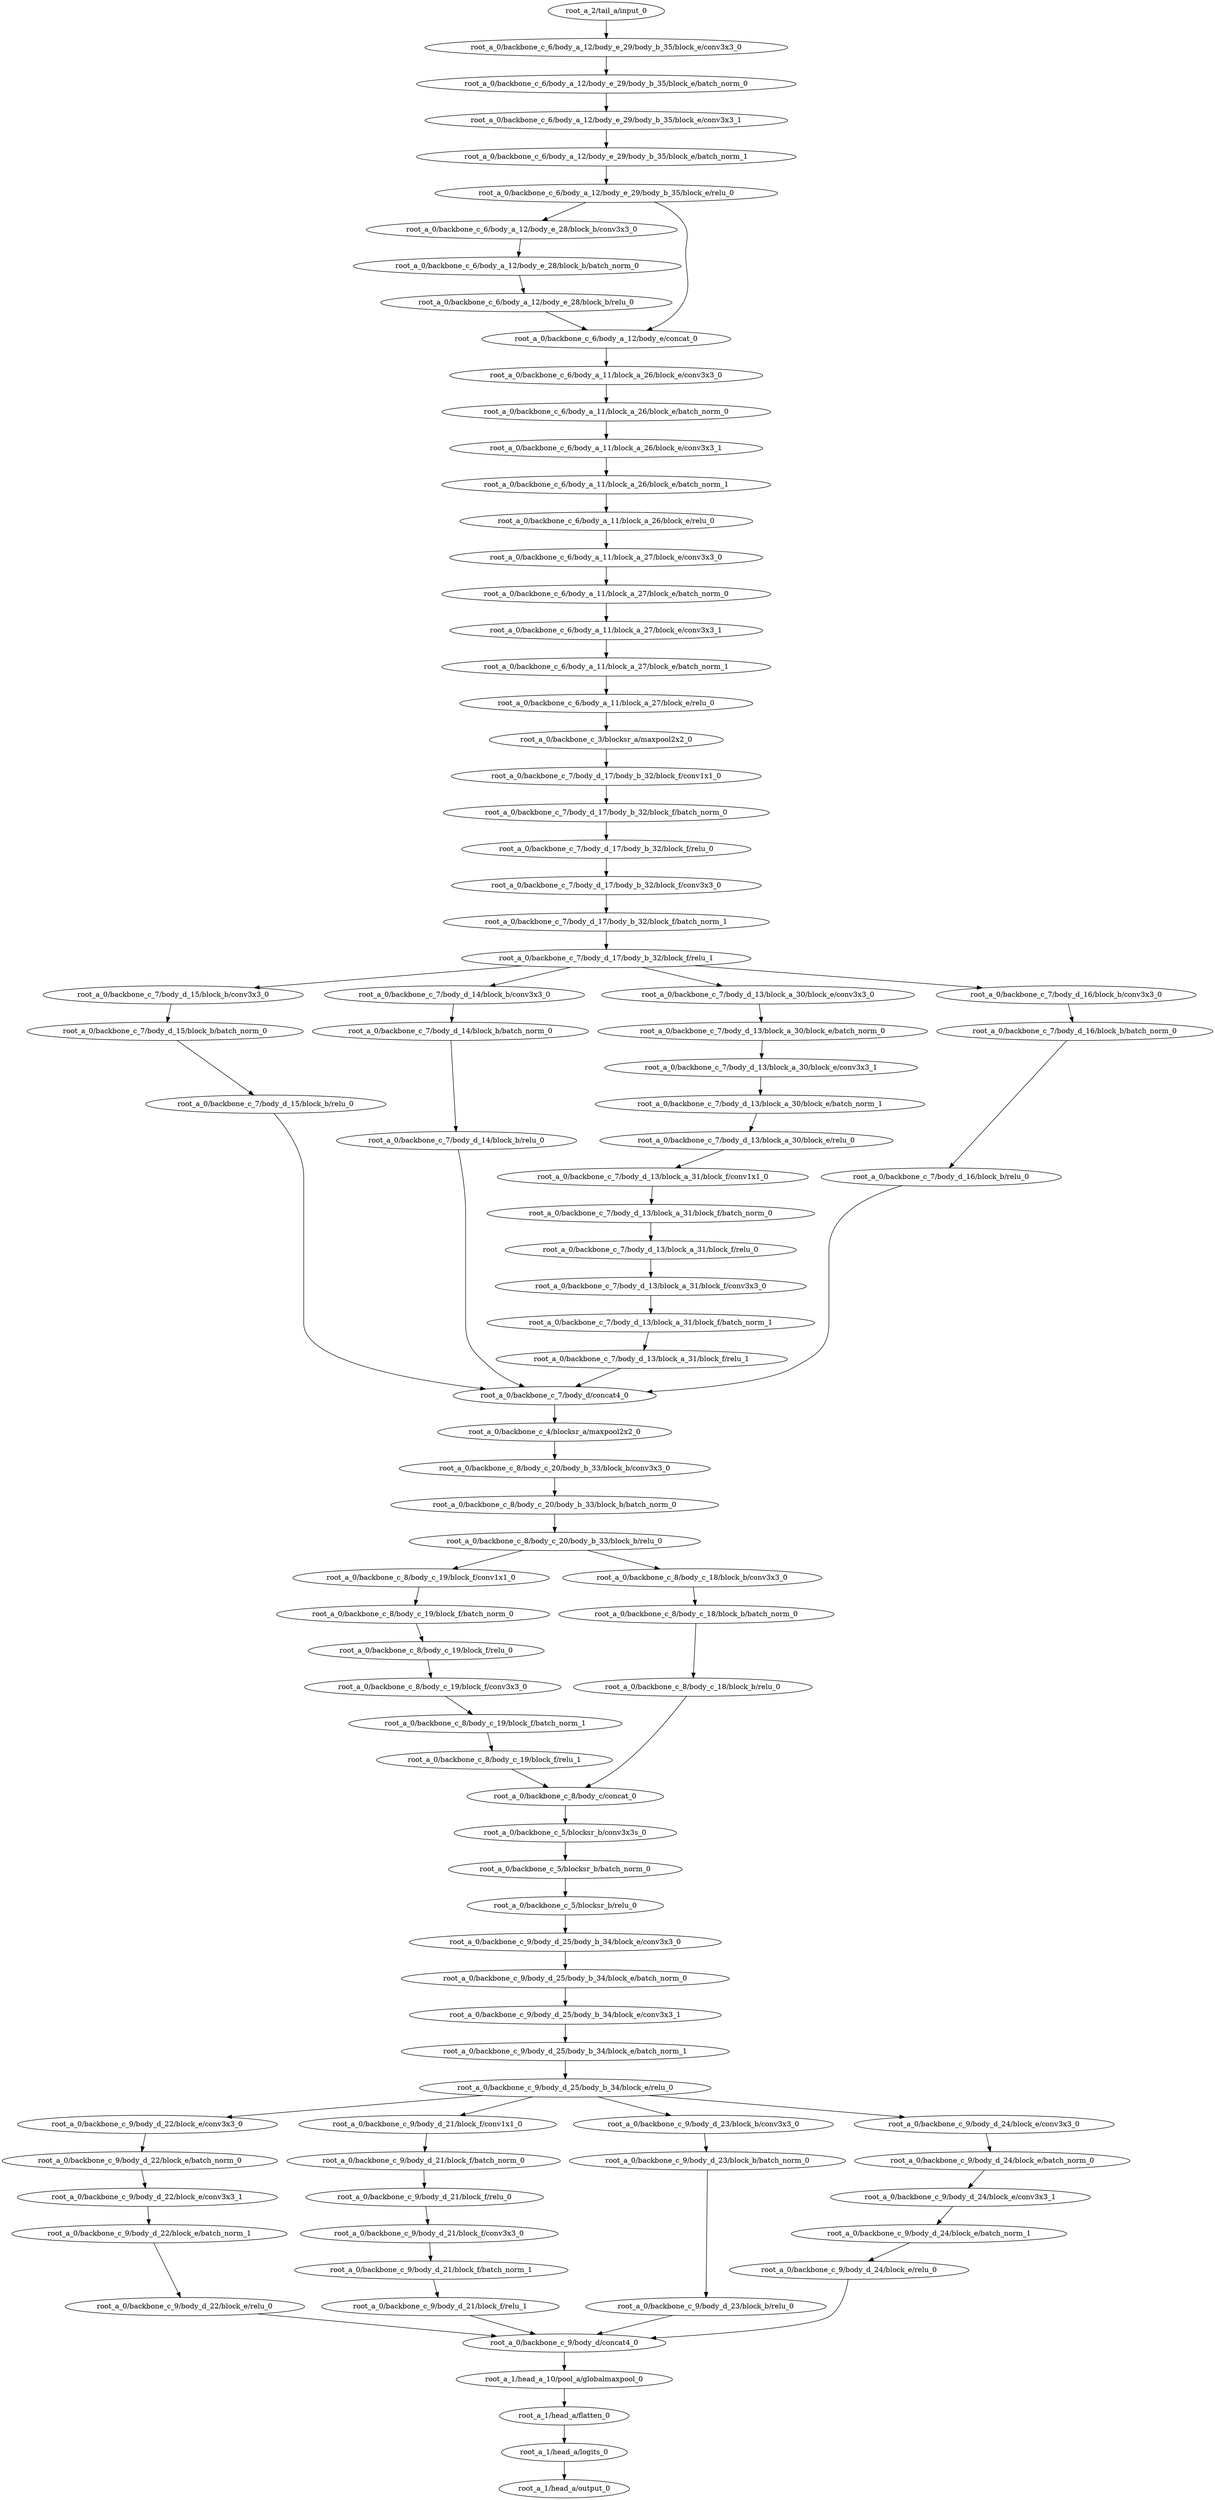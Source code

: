 digraph root_a {
	"root_a_2/tail_a/input_0"
	"root_a_0/backbone_c_6/body_a_12/body_e_29/body_b_35/block_e/conv3x3_0"
	"root_a_0/backbone_c_6/body_a_12/body_e_29/body_b_35/block_e/batch_norm_0"
	"root_a_0/backbone_c_6/body_a_12/body_e_29/body_b_35/block_e/conv3x3_1"
	"root_a_0/backbone_c_6/body_a_12/body_e_29/body_b_35/block_e/batch_norm_1"
	"root_a_0/backbone_c_6/body_a_12/body_e_29/body_b_35/block_e/relu_0"
	"root_a_0/backbone_c_6/body_a_12/body_e_28/block_b/conv3x3_0"
	"root_a_0/backbone_c_6/body_a_12/body_e_28/block_b/batch_norm_0"
	"root_a_0/backbone_c_6/body_a_12/body_e_28/block_b/relu_0"
	"root_a_0/backbone_c_6/body_a_12/body_e/concat_0"
	"root_a_0/backbone_c_6/body_a_11/block_a_26/block_e/conv3x3_0"
	"root_a_0/backbone_c_6/body_a_11/block_a_26/block_e/batch_norm_0"
	"root_a_0/backbone_c_6/body_a_11/block_a_26/block_e/conv3x3_1"
	"root_a_0/backbone_c_6/body_a_11/block_a_26/block_e/batch_norm_1"
	"root_a_0/backbone_c_6/body_a_11/block_a_26/block_e/relu_0"
	"root_a_0/backbone_c_6/body_a_11/block_a_27/block_e/conv3x3_0"
	"root_a_0/backbone_c_6/body_a_11/block_a_27/block_e/batch_norm_0"
	"root_a_0/backbone_c_6/body_a_11/block_a_27/block_e/conv3x3_1"
	"root_a_0/backbone_c_6/body_a_11/block_a_27/block_e/batch_norm_1"
	"root_a_0/backbone_c_6/body_a_11/block_a_27/block_e/relu_0"
	"root_a_0/backbone_c_3/blocksr_a/maxpool2x2_0"
	"root_a_0/backbone_c_7/body_d_17/body_b_32/block_f/conv1x1_0"
	"root_a_0/backbone_c_7/body_d_17/body_b_32/block_f/batch_norm_0"
	"root_a_0/backbone_c_7/body_d_17/body_b_32/block_f/relu_0"
	"root_a_0/backbone_c_7/body_d_17/body_b_32/block_f/conv3x3_0"
	"root_a_0/backbone_c_7/body_d_17/body_b_32/block_f/batch_norm_1"
	"root_a_0/backbone_c_7/body_d_17/body_b_32/block_f/relu_1"
	"root_a_0/backbone_c_7/body_d_15/block_b/conv3x3_0"
	"root_a_0/backbone_c_7/body_d_15/block_b/batch_norm_0"
	"root_a_0/backbone_c_7/body_d_15/block_b/relu_0"
	"root_a_0/backbone_c_7/body_d_14/block_b/conv3x3_0"
	"root_a_0/backbone_c_7/body_d_14/block_b/batch_norm_0"
	"root_a_0/backbone_c_7/body_d_14/block_b/relu_0"
	"root_a_0/backbone_c_7/body_d_13/block_a_30/block_e/conv3x3_0"
	"root_a_0/backbone_c_7/body_d_13/block_a_30/block_e/batch_norm_0"
	"root_a_0/backbone_c_7/body_d_13/block_a_30/block_e/conv3x3_1"
	"root_a_0/backbone_c_7/body_d_13/block_a_30/block_e/batch_norm_1"
	"root_a_0/backbone_c_7/body_d_13/block_a_30/block_e/relu_0"
	"root_a_0/backbone_c_7/body_d_13/block_a_31/block_f/conv1x1_0"
	"root_a_0/backbone_c_7/body_d_13/block_a_31/block_f/batch_norm_0"
	"root_a_0/backbone_c_7/body_d_13/block_a_31/block_f/relu_0"
	"root_a_0/backbone_c_7/body_d_13/block_a_31/block_f/conv3x3_0"
	"root_a_0/backbone_c_7/body_d_13/block_a_31/block_f/batch_norm_1"
	"root_a_0/backbone_c_7/body_d_13/block_a_31/block_f/relu_1"
	"root_a_0/backbone_c_7/body_d_16/block_b/conv3x3_0"
	"root_a_0/backbone_c_7/body_d_16/block_b/batch_norm_0"
	"root_a_0/backbone_c_7/body_d_16/block_b/relu_0"
	"root_a_0/backbone_c_7/body_d/concat4_0"
	"root_a_0/backbone_c_4/blocksr_a/maxpool2x2_0"
	"root_a_0/backbone_c_8/body_c_20/body_b_33/block_b/conv3x3_0"
	"root_a_0/backbone_c_8/body_c_20/body_b_33/block_b/batch_norm_0"
	"root_a_0/backbone_c_8/body_c_20/body_b_33/block_b/relu_0"
	"root_a_0/backbone_c_8/body_c_19/block_f/conv1x1_0"
	"root_a_0/backbone_c_8/body_c_19/block_f/batch_norm_0"
	"root_a_0/backbone_c_8/body_c_19/block_f/relu_0"
	"root_a_0/backbone_c_8/body_c_19/block_f/conv3x3_0"
	"root_a_0/backbone_c_8/body_c_19/block_f/batch_norm_1"
	"root_a_0/backbone_c_8/body_c_19/block_f/relu_1"
	"root_a_0/backbone_c_8/body_c_18/block_b/conv3x3_0"
	"root_a_0/backbone_c_8/body_c_18/block_b/batch_norm_0"
	"root_a_0/backbone_c_8/body_c_18/block_b/relu_0"
	"root_a_0/backbone_c_8/body_c/concat_0"
	"root_a_0/backbone_c_5/blocksr_b/conv3x3s_0"
	"root_a_0/backbone_c_5/blocksr_b/batch_norm_0"
	"root_a_0/backbone_c_5/blocksr_b/relu_0"
	"root_a_0/backbone_c_9/body_d_25/body_b_34/block_e/conv3x3_0"
	"root_a_0/backbone_c_9/body_d_25/body_b_34/block_e/batch_norm_0"
	"root_a_0/backbone_c_9/body_d_25/body_b_34/block_e/conv3x3_1"
	"root_a_0/backbone_c_9/body_d_25/body_b_34/block_e/batch_norm_1"
	"root_a_0/backbone_c_9/body_d_25/body_b_34/block_e/relu_0"
	"root_a_0/backbone_c_9/body_d_22/block_e/conv3x3_0"
	"root_a_0/backbone_c_9/body_d_22/block_e/batch_norm_0"
	"root_a_0/backbone_c_9/body_d_22/block_e/conv3x3_1"
	"root_a_0/backbone_c_9/body_d_22/block_e/batch_norm_1"
	"root_a_0/backbone_c_9/body_d_22/block_e/relu_0"
	"root_a_0/backbone_c_9/body_d_21/block_f/conv1x1_0"
	"root_a_0/backbone_c_9/body_d_21/block_f/batch_norm_0"
	"root_a_0/backbone_c_9/body_d_21/block_f/relu_0"
	"root_a_0/backbone_c_9/body_d_21/block_f/conv3x3_0"
	"root_a_0/backbone_c_9/body_d_21/block_f/batch_norm_1"
	"root_a_0/backbone_c_9/body_d_21/block_f/relu_1"
	"root_a_0/backbone_c_9/body_d_23/block_b/conv3x3_0"
	"root_a_0/backbone_c_9/body_d_23/block_b/batch_norm_0"
	"root_a_0/backbone_c_9/body_d_23/block_b/relu_0"
	"root_a_0/backbone_c_9/body_d_24/block_e/conv3x3_0"
	"root_a_0/backbone_c_9/body_d_24/block_e/batch_norm_0"
	"root_a_0/backbone_c_9/body_d_24/block_e/conv3x3_1"
	"root_a_0/backbone_c_9/body_d_24/block_e/batch_norm_1"
	"root_a_0/backbone_c_9/body_d_24/block_e/relu_0"
	"root_a_0/backbone_c_9/body_d/concat4_0"
	"root_a_1/head_a_10/pool_a/globalmaxpool_0"
	"root_a_1/head_a/flatten_0"
	"root_a_1/head_a/logits_0"
	"root_a_1/head_a/output_0"

	"root_a_2/tail_a/input_0" -> "root_a_0/backbone_c_6/body_a_12/body_e_29/body_b_35/block_e/conv3x3_0"
	"root_a_0/backbone_c_6/body_a_12/body_e_29/body_b_35/block_e/conv3x3_0" -> "root_a_0/backbone_c_6/body_a_12/body_e_29/body_b_35/block_e/batch_norm_0"
	"root_a_0/backbone_c_6/body_a_12/body_e_29/body_b_35/block_e/batch_norm_0" -> "root_a_0/backbone_c_6/body_a_12/body_e_29/body_b_35/block_e/conv3x3_1"
	"root_a_0/backbone_c_6/body_a_12/body_e_29/body_b_35/block_e/conv3x3_1" -> "root_a_0/backbone_c_6/body_a_12/body_e_29/body_b_35/block_e/batch_norm_1"
	"root_a_0/backbone_c_6/body_a_12/body_e_29/body_b_35/block_e/batch_norm_1" -> "root_a_0/backbone_c_6/body_a_12/body_e_29/body_b_35/block_e/relu_0"
	"root_a_0/backbone_c_6/body_a_12/body_e_29/body_b_35/block_e/relu_0" -> "root_a_0/backbone_c_6/body_a_12/body_e_28/block_b/conv3x3_0"
	"root_a_0/backbone_c_6/body_a_12/body_e_28/block_b/conv3x3_0" -> "root_a_0/backbone_c_6/body_a_12/body_e_28/block_b/batch_norm_0"
	"root_a_0/backbone_c_6/body_a_12/body_e_28/block_b/batch_norm_0" -> "root_a_0/backbone_c_6/body_a_12/body_e_28/block_b/relu_0"
	"root_a_0/backbone_c_6/body_a_12/body_e_28/block_b/relu_0" -> "root_a_0/backbone_c_6/body_a_12/body_e/concat_0"
	"root_a_0/backbone_c_6/body_a_12/body_e_29/body_b_35/block_e/relu_0" -> "root_a_0/backbone_c_6/body_a_12/body_e/concat_0"
	"root_a_0/backbone_c_6/body_a_12/body_e/concat_0" -> "root_a_0/backbone_c_6/body_a_11/block_a_26/block_e/conv3x3_0"
	"root_a_0/backbone_c_6/body_a_11/block_a_26/block_e/conv3x3_0" -> "root_a_0/backbone_c_6/body_a_11/block_a_26/block_e/batch_norm_0"
	"root_a_0/backbone_c_6/body_a_11/block_a_26/block_e/batch_norm_0" -> "root_a_0/backbone_c_6/body_a_11/block_a_26/block_e/conv3x3_1"
	"root_a_0/backbone_c_6/body_a_11/block_a_26/block_e/conv3x3_1" -> "root_a_0/backbone_c_6/body_a_11/block_a_26/block_e/batch_norm_1"
	"root_a_0/backbone_c_6/body_a_11/block_a_26/block_e/batch_norm_1" -> "root_a_0/backbone_c_6/body_a_11/block_a_26/block_e/relu_0"
	"root_a_0/backbone_c_6/body_a_11/block_a_26/block_e/relu_0" -> "root_a_0/backbone_c_6/body_a_11/block_a_27/block_e/conv3x3_0"
	"root_a_0/backbone_c_6/body_a_11/block_a_27/block_e/conv3x3_0" -> "root_a_0/backbone_c_6/body_a_11/block_a_27/block_e/batch_norm_0"
	"root_a_0/backbone_c_6/body_a_11/block_a_27/block_e/batch_norm_0" -> "root_a_0/backbone_c_6/body_a_11/block_a_27/block_e/conv3x3_1"
	"root_a_0/backbone_c_6/body_a_11/block_a_27/block_e/conv3x3_1" -> "root_a_0/backbone_c_6/body_a_11/block_a_27/block_e/batch_norm_1"
	"root_a_0/backbone_c_6/body_a_11/block_a_27/block_e/batch_norm_1" -> "root_a_0/backbone_c_6/body_a_11/block_a_27/block_e/relu_0"
	"root_a_0/backbone_c_6/body_a_11/block_a_27/block_e/relu_0" -> "root_a_0/backbone_c_3/blocksr_a/maxpool2x2_0"
	"root_a_0/backbone_c_3/blocksr_a/maxpool2x2_0" -> "root_a_0/backbone_c_7/body_d_17/body_b_32/block_f/conv1x1_0"
	"root_a_0/backbone_c_7/body_d_17/body_b_32/block_f/conv1x1_0" -> "root_a_0/backbone_c_7/body_d_17/body_b_32/block_f/batch_norm_0"
	"root_a_0/backbone_c_7/body_d_17/body_b_32/block_f/batch_norm_0" -> "root_a_0/backbone_c_7/body_d_17/body_b_32/block_f/relu_0"
	"root_a_0/backbone_c_7/body_d_17/body_b_32/block_f/relu_0" -> "root_a_0/backbone_c_7/body_d_17/body_b_32/block_f/conv3x3_0"
	"root_a_0/backbone_c_7/body_d_17/body_b_32/block_f/conv3x3_0" -> "root_a_0/backbone_c_7/body_d_17/body_b_32/block_f/batch_norm_1"
	"root_a_0/backbone_c_7/body_d_17/body_b_32/block_f/batch_norm_1" -> "root_a_0/backbone_c_7/body_d_17/body_b_32/block_f/relu_1"
	"root_a_0/backbone_c_7/body_d_17/body_b_32/block_f/relu_1" -> "root_a_0/backbone_c_7/body_d_15/block_b/conv3x3_0"
	"root_a_0/backbone_c_7/body_d_15/block_b/conv3x3_0" -> "root_a_0/backbone_c_7/body_d_15/block_b/batch_norm_0"
	"root_a_0/backbone_c_7/body_d_15/block_b/batch_norm_0" -> "root_a_0/backbone_c_7/body_d_15/block_b/relu_0"
	"root_a_0/backbone_c_7/body_d_17/body_b_32/block_f/relu_1" -> "root_a_0/backbone_c_7/body_d_14/block_b/conv3x3_0"
	"root_a_0/backbone_c_7/body_d_14/block_b/conv3x3_0" -> "root_a_0/backbone_c_7/body_d_14/block_b/batch_norm_0"
	"root_a_0/backbone_c_7/body_d_14/block_b/batch_norm_0" -> "root_a_0/backbone_c_7/body_d_14/block_b/relu_0"
	"root_a_0/backbone_c_7/body_d_17/body_b_32/block_f/relu_1" -> "root_a_0/backbone_c_7/body_d_13/block_a_30/block_e/conv3x3_0"
	"root_a_0/backbone_c_7/body_d_13/block_a_30/block_e/conv3x3_0" -> "root_a_0/backbone_c_7/body_d_13/block_a_30/block_e/batch_norm_0"
	"root_a_0/backbone_c_7/body_d_13/block_a_30/block_e/batch_norm_0" -> "root_a_0/backbone_c_7/body_d_13/block_a_30/block_e/conv3x3_1"
	"root_a_0/backbone_c_7/body_d_13/block_a_30/block_e/conv3x3_1" -> "root_a_0/backbone_c_7/body_d_13/block_a_30/block_e/batch_norm_1"
	"root_a_0/backbone_c_7/body_d_13/block_a_30/block_e/batch_norm_1" -> "root_a_0/backbone_c_7/body_d_13/block_a_30/block_e/relu_0"
	"root_a_0/backbone_c_7/body_d_13/block_a_30/block_e/relu_0" -> "root_a_0/backbone_c_7/body_d_13/block_a_31/block_f/conv1x1_0"
	"root_a_0/backbone_c_7/body_d_13/block_a_31/block_f/conv1x1_0" -> "root_a_0/backbone_c_7/body_d_13/block_a_31/block_f/batch_norm_0"
	"root_a_0/backbone_c_7/body_d_13/block_a_31/block_f/batch_norm_0" -> "root_a_0/backbone_c_7/body_d_13/block_a_31/block_f/relu_0"
	"root_a_0/backbone_c_7/body_d_13/block_a_31/block_f/relu_0" -> "root_a_0/backbone_c_7/body_d_13/block_a_31/block_f/conv3x3_0"
	"root_a_0/backbone_c_7/body_d_13/block_a_31/block_f/conv3x3_0" -> "root_a_0/backbone_c_7/body_d_13/block_a_31/block_f/batch_norm_1"
	"root_a_0/backbone_c_7/body_d_13/block_a_31/block_f/batch_norm_1" -> "root_a_0/backbone_c_7/body_d_13/block_a_31/block_f/relu_1"
	"root_a_0/backbone_c_7/body_d_17/body_b_32/block_f/relu_1" -> "root_a_0/backbone_c_7/body_d_16/block_b/conv3x3_0"
	"root_a_0/backbone_c_7/body_d_16/block_b/conv3x3_0" -> "root_a_0/backbone_c_7/body_d_16/block_b/batch_norm_0"
	"root_a_0/backbone_c_7/body_d_16/block_b/batch_norm_0" -> "root_a_0/backbone_c_7/body_d_16/block_b/relu_0"
	"root_a_0/backbone_c_7/body_d_15/block_b/relu_0" -> "root_a_0/backbone_c_7/body_d/concat4_0"
	"root_a_0/backbone_c_7/body_d_14/block_b/relu_0" -> "root_a_0/backbone_c_7/body_d/concat4_0"
	"root_a_0/backbone_c_7/body_d_13/block_a_31/block_f/relu_1" -> "root_a_0/backbone_c_7/body_d/concat4_0"
	"root_a_0/backbone_c_7/body_d_16/block_b/relu_0" -> "root_a_0/backbone_c_7/body_d/concat4_0"
	"root_a_0/backbone_c_7/body_d/concat4_0" -> "root_a_0/backbone_c_4/blocksr_a/maxpool2x2_0"
	"root_a_0/backbone_c_4/blocksr_a/maxpool2x2_0" -> "root_a_0/backbone_c_8/body_c_20/body_b_33/block_b/conv3x3_0"
	"root_a_0/backbone_c_8/body_c_20/body_b_33/block_b/conv3x3_0" -> "root_a_0/backbone_c_8/body_c_20/body_b_33/block_b/batch_norm_0"
	"root_a_0/backbone_c_8/body_c_20/body_b_33/block_b/batch_norm_0" -> "root_a_0/backbone_c_8/body_c_20/body_b_33/block_b/relu_0"
	"root_a_0/backbone_c_8/body_c_20/body_b_33/block_b/relu_0" -> "root_a_0/backbone_c_8/body_c_19/block_f/conv1x1_0"
	"root_a_0/backbone_c_8/body_c_19/block_f/conv1x1_0" -> "root_a_0/backbone_c_8/body_c_19/block_f/batch_norm_0"
	"root_a_0/backbone_c_8/body_c_19/block_f/batch_norm_0" -> "root_a_0/backbone_c_8/body_c_19/block_f/relu_0"
	"root_a_0/backbone_c_8/body_c_19/block_f/relu_0" -> "root_a_0/backbone_c_8/body_c_19/block_f/conv3x3_0"
	"root_a_0/backbone_c_8/body_c_19/block_f/conv3x3_0" -> "root_a_0/backbone_c_8/body_c_19/block_f/batch_norm_1"
	"root_a_0/backbone_c_8/body_c_19/block_f/batch_norm_1" -> "root_a_0/backbone_c_8/body_c_19/block_f/relu_1"
	"root_a_0/backbone_c_8/body_c_20/body_b_33/block_b/relu_0" -> "root_a_0/backbone_c_8/body_c_18/block_b/conv3x3_0"
	"root_a_0/backbone_c_8/body_c_18/block_b/conv3x3_0" -> "root_a_0/backbone_c_8/body_c_18/block_b/batch_norm_0"
	"root_a_0/backbone_c_8/body_c_18/block_b/batch_norm_0" -> "root_a_0/backbone_c_8/body_c_18/block_b/relu_0"
	"root_a_0/backbone_c_8/body_c_19/block_f/relu_1" -> "root_a_0/backbone_c_8/body_c/concat_0"
	"root_a_0/backbone_c_8/body_c_18/block_b/relu_0" -> "root_a_0/backbone_c_8/body_c/concat_0"
	"root_a_0/backbone_c_8/body_c/concat_0" -> "root_a_0/backbone_c_5/blocksr_b/conv3x3s_0"
	"root_a_0/backbone_c_5/blocksr_b/conv3x3s_0" -> "root_a_0/backbone_c_5/blocksr_b/batch_norm_0"
	"root_a_0/backbone_c_5/blocksr_b/batch_norm_0" -> "root_a_0/backbone_c_5/blocksr_b/relu_0"
	"root_a_0/backbone_c_5/blocksr_b/relu_0" -> "root_a_0/backbone_c_9/body_d_25/body_b_34/block_e/conv3x3_0"
	"root_a_0/backbone_c_9/body_d_25/body_b_34/block_e/conv3x3_0" -> "root_a_0/backbone_c_9/body_d_25/body_b_34/block_e/batch_norm_0"
	"root_a_0/backbone_c_9/body_d_25/body_b_34/block_e/batch_norm_0" -> "root_a_0/backbone_c_9/body_d_25/body_b_34/block_e/conv3x3_1"
	"root_a_0/backbone_c_9/body_d_25/body_b_34/block_e/conv3x3_1" -> "root_a_0/backbone_c_9/body_d_25/body_b_34/block_e/batch_norm_1"
	"root_a_0/backbone_c_9/body_d_25/body_b_34/block_e/batch_norm_1" -> "root_a_0/backbone_c_9/body_d_25/body_b_34/block_e/relu_0"
	"root_a_0/backbone_c_9/body_d_25/body_b_34/block_e/relu_0" -> "root_a_0/backbone_c_9/body_d_22/block_e/conv3x3_0"
	"root_a_0/backbone_c_9/body_d_22/block_e/conv3x3_0" -> "root_a_0/backbone_c_9/body_d_22/block_e/batch_norm_0"
	"root_a_0/backbone_c_9/body_d_22/block_e/batch_norm_0" -> "root_a_0/backbone_c_9/body_d_22/block_e/conv3x3_1"
	"root_a_0/backbone_c_9/body_d_22/block_e/conv3x3_1" -> "root_a_0/backbone_c_9/body_d_22/block_e/batch_norm_1"
	"root_a_0/backbone_c_9/body_d_22/block_e/batch_norm_1" -> "root_a_0/backbone_c_9/body_d_22/block_e/relu_0"
	"root_a_0/backbone_c_9/body_d_25/body_b_34/block_e/relu_0" -> "root_a_0/backbone_c_9/body_d_21/block_f/conv1x1_0"
	"root_a_0/backbone_c_9/body_d_21/block_f/conv1x1_0" -> "root_a_0/backbone_c_9/body_d_21/block_f/batch_norm_0"
	"root_a_0/backbone_c_9/body_d_21/block_f/batch_norm_0" -> "root_a_0/backbone_c_9/body_d_21/block_f/relu_0"
	"root_a_0/backbone_c_9/body_d_21/block_f/relu_0" -> "root_a_0/backbone_c_9/body_d_21/block_f/conv3x3_0"
	"root_a_0/backbone_c_9/body_d_21/block_f/conv3x3_0" -> "root_a_0/backbone_c_9/body_d_21/block_f/batch_norm_1"
	"root_a_0/backbone_c_9/body_d_21/block_f/batch_norm_1" -> "root_a_0/backbone_c_9/body_d_21/block_f/relu_1"
	"root_a_0/backbone_c_9/body_d_25/body_b_34/block_e/relu_0" -> "root_a_0/backbone_c_9/body_d_23/block_b/conv3x3_0"
	"root_a_0/backbone_c_9/body_d_23/block_b/conv3x3_0" -> "root_a_0/backbone_c_9/body_d_23/block_b/batch_norm_0"
	"root_a_0/backbone_c_9/body_d_23/block_b/batch_norm_0" -> "root_a_0/backbone_c_9/body_d_23/block_b/relu_0"
	"root_a_0/backbone_c_9/body_d_25/body_b_34/block_e/relu_0" -> "root_a_0/backbone_c_9/body_d_24/block_e/conv3x3_0"
	"root_a_0/backbone_c_9/body_d_24/block_e/conv3x3_0" -> "root_a_0/backbone_c_9/body_d_24/block_e/batch_norm_0"
	"root_a_0/backbone_c_9/body_d_24/block_e/batch_norm_0" -> "root_a_0/backbone_c_9/body_d_24/block_e/conv3x3_1"
	"root_a_0/backbone_c_9/body_d_24/block_e/conv3x3_1" -> "root_a_0/backbone_c_9/body_d_24/block_e/batch_norm_1"
	"root_a_0/backbone_c_9/body_d_24/block_e/batch_norm_1" -> "root_a_0/backbone_c_9/body_d_24/block_e/relu_0"
	"root_a_0/backbone_c_9/body_d_22/block_e/relu_0" -> "root_a_0/backbone_c_9/body_d/concat4_0"
	"root_a_0/backbone_c_9/body_d_21/block_f/relu_1" -> "root_a_0/backbone_c_9/body_d/concat4_0"
	"root_a_0/backbone_c_9/body_d_23/block_b/relu_0" -> "root_a_0/backbone_c_9/body_d/concat4_0"
	"root_a_0/backbone_c_9/body_d_24/block_e/relu_0" -> "root_a_0/backbone_c_9/body_d/concat4_0"
	"root_a_0/backbone_c_9/body_d/concat4_0" -> "root_a_1/head_a_10/pool_a/globalmaxpool_0"
	"root_a_1/head_a_10/pool_a/globalmaxpool_0" -> "root_a_1/head_a/flatten_0"
	"root_a_1/head_a/flatten_0" -> "root_a_1/head_a/logits_0"
	"root_a_1/head_a/logits_0" -> "root_a_1/head_a/output_0"

}